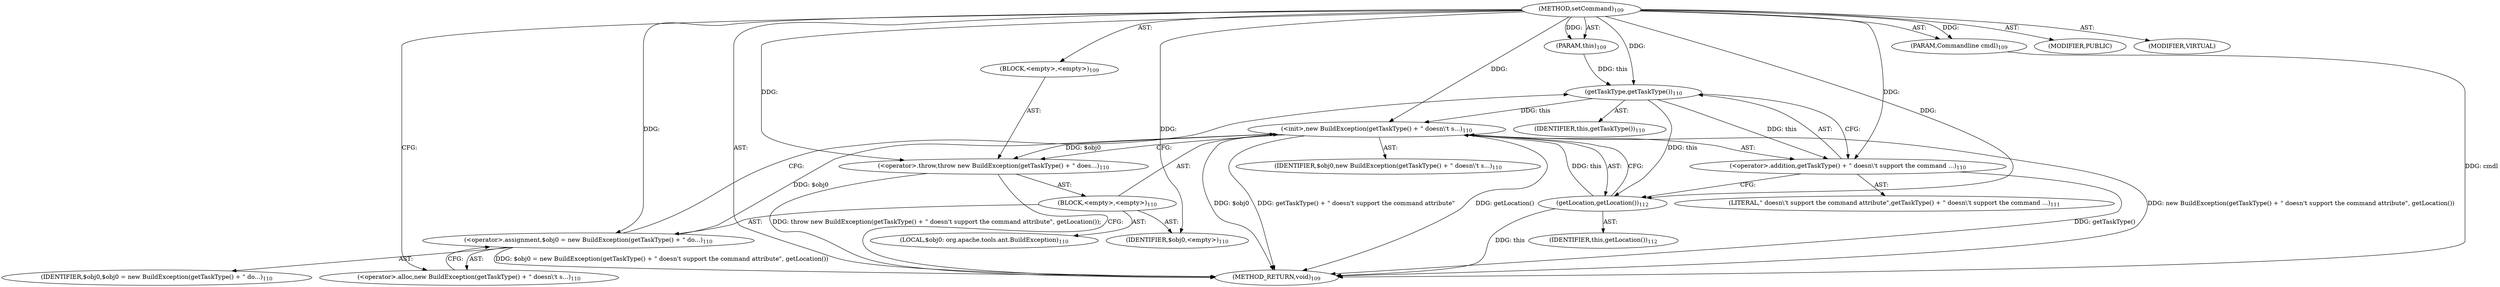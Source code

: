 digraph "setCommand" {  
"111669149698" [label = <(METHOD,setCommand)<SUB>109</SUB>> ]
"115964116993" [label = <(PARAM,this)<SUB>109</SUB>> ]
"115964116998" [label = <(PARAM,Commandline cmdl)<SUB>109</SUB>> ]
"25769803778" [label = <(BLOCK,&lt;empty&gt;,&lt;empty&gt;)<SUB>109</SUB>> ]
"30064771079" [label = <(&lt;operator&gt;.throw,throw new BuildException(getTaskType() + &quot; does...)<SUB>110</SUB>> ]
"25769803779" [label = <(BLOCK,&lt;empty&gt;,&lt;empty&gt;)<SUB>110</SUB>> ]
"94489280513" [label = <(LOCAL,$obj0: org.apache.tools.ant.BuildException)<SUB>110</SUB>> ]
"30064771080" [label = <(&lt;operator&gt;.assignment,$obj0 = new BuildException(getTaskType() + &quot; do...)<SUB>110</SUB>> ]
"68719476750" [label = <(IDENTIFIER,$obj0,$obj0 = new BuildException(getTaskType() + &quot; do...)<SUB>110</SUB>> ]
"30064771081" [label = <(&lt;operator&gt;.alloc,new BuildException(getTaskType() + &quot; doesn\'t s...)<SUB>110</SUB>> ]
"30064771082" [label = <(&lt;init&gt;,new BuildException(getTaskType() + &quot; doesn\'t s...)<SUB>110</SUB>> ]
"68719476751" [label = <(IDENTIFIER,$obj0,new BuildException(getTaskType() + &quot; doesn\'t s...)<SUB>110</SUB>> ]
"30064771083" [label = <(&lt;operator&gt;.addition,getTaskType() + &quot; doesn\'t support the command ...)<SUB>110</SUB>> ]
"30064771084" [label = <(getTaskType,getTaskType())<SUB>110</SUB>> ]
"68719476737" [label = <(IDENTIFIER,this,getTaskType())<SUB>110</SUB>> ]
"90194313218" [label = <(LITERAL,&quot; doesn\'t support the command attribute&quot;,getTaskType() + &quot; doesn\'t support the command ...)<SUB>111</SUB>> ]
"30064771085" [label = <(getLocation,getLocation())<SUB>112</SUB>> ]
"68719476738" [label = <(IDENTIFIER,this,getLocation())<SUB>112</SUB>> ]
"68719476752" [label = <(IDENTIFIER,$obj0,&lt;empty&gt;)<SUB>110</SUB>> ]
"133143986180" [label = <(MODIFIER,PUBLIC)> ]
"133143986181" [label = <(MODIFIER,VIRTUAL)> ]
"128849018882" [label = <(METHOD_RETURN,void)<SUB>109</SUB>> ]
  "111669149698" -> "115964116993"  [ label = "AST: "] 
  "111669149698" -> "115964116998"  [ label = "AST: "] 
  "111669149698" -> "25769803778"  [ label = "AST: "] 
  "111669149698" -> "133143986180"  [ label = "AST: "] 
  "111669149698" -> "133143986181"  [ label = "AST: "] 
  "111669149698" -> "128849018882"  [ label = "AST: "] 
  "25769803778" -> "30064771079"  [ label = "AST: "] 
  "30064771079" -> "25769803779"  [ label = "AST: "] 
  "25769803779" -> "94489280513"  [ label = "AST: "] 
  "25769803779" -> "30064771080"  [ label = "AST: "] 
  "25769803779" -> "30064771082"  [ label = "AST: "] 
  "25769803779" -> "68719476752"  [ label = "AST: "] 
  "30064771080" -> "68719476750"  [ label = "AST: "] 
  "30064771080" -> "30064771081"  [ label = "AST: "] 
  "30064771082" -> "68719476751"  [ label = "AST: "] 
  "30064771082" -> "30064771083"  [ label = "AST: "] 
  "30064771082" -> "30064771085"  [ label = "AST: "] 
  "30064771083" -> "30064771084"  [ label = "AST: "] 
  "30064771083" -> "90194313218"  [ label = "AST: "] 
  "30064771084" -> "68719476737"  [ label = "AST: "] 
  "30064771085" -> "68719476738"  [ label = "AST: "] 
  "30064771079" -> "128849018882"  [ label = "CFG: "] 
  "30064771080" -> "30064771084"  [ label = "CFG: "] 
  "30064771082" -> "30064771079"  [ label = "CFG: "] 
  "30064771081" -> "30064771080"  [ label = "CFG: "] 
  "30064771083" -> "30064771085"  [ label = "CFG: "] 
  "30064771085" -> "30064771082"  [ label = "CFG: "] 
  "30064771084" -> "30064771083"  [ label = "CFG: "] 
  "111669149698" -> "30064771081"  [ label = "CFG: "] 
  "115964116998" -> "128849018882"  [ label = "DDG: cmdl"] 
  "30064771080" -> "128849018882"  [ label = "DDG: $obj0 = new BuildException(getTaskType() + &quot; doesn\'t support the command attribute&quot;, getLocation())"] 
  "30064771082" -> "128849018882"  [ label = "DDG: $obj0"] 
  "30064771083" -> "128849018882"  [ label = "DDG: getTaskType()"] 
  "30064771082" -> "128849018882"  [ label = "DDG: getTaskType() + &quot; doesn\'t support the command attribute&quot;"] 
  "30064771085" -> "128849018882"  [ label = "DDG: this"] 
  "30064771082" -> "128849018882"  [ label = "DDG: getLocation()"] 
  "30064771082" -> "128849018882"  [ label = "DDG: new BuildException(getTaskType() + &quot; doesn\'t support the command attribute&quot;, getLocation())"] 
  "30064771079" -> "128849018882"  [ label = "DDG: throw new BuildException(getTaskType() + &quot; doesn\'t support the command attribute&quot;, getLocation());"] 
  "111669149698" -> "115964116993"  [ label = "DDG: "] 
  "111669149698" -> "115964116998"  [ label = "DDG: "] 
  "30064771082" -> "30064771079"  [ label = "DDG: $obj0"] 
  "111669149698" -> "30064771079"  [ label = "DDG: "] 
  "111669149698" -> "30064771080"  [ label = "DDG: "] 
  "111669149698" -> "68719476752"  [ label = "DDG: "] 
  "30064771080" -> "30064771082"  [ label = "DDG: $obj0"] 
  "111669149698" -> "30064771082"  [ label = "DDG: "] 
  "30064771084" -> "30064771082"  [ label = "DDG: this"] 
  "30064771085" -> "30064771082"  [ label = "DDG: this"] 
  "30064771084" -> "30064771083"  [ label = "DDG: this"] 
  "111669149698" -> "30064771083"  [ label = "DDG: "] 
  "30064771084" -> "30064771085"  [ label = "DDG: this"] 
  "111669149698" -> "30064771085"  [ label = "DDG: "] 
  "115964116993" -> "30064771084"  [ label = "DDG: this"] 
  "111669149698" -> "30064771084"  [ label = "DDG: "] 
}
